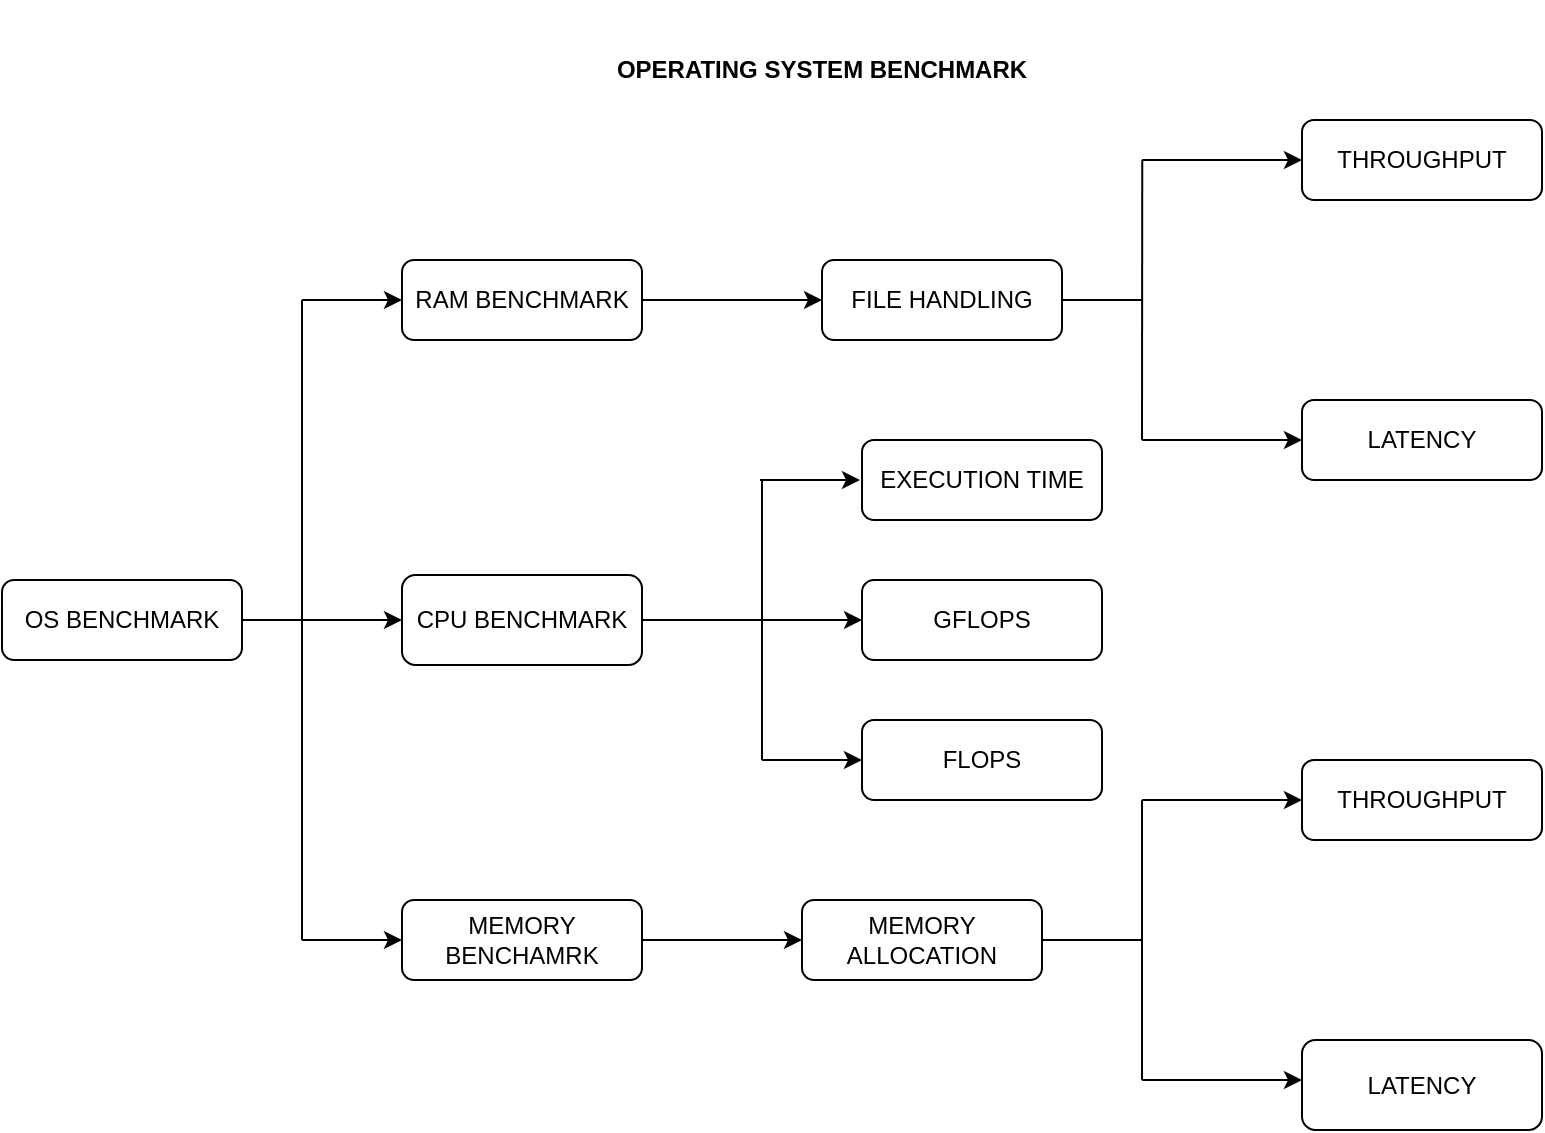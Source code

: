 <mxfile version="13.8.8" type="device"><diagram id="C5RBs43oDa-KdzZeNtuy" name="Page-1"><mxGraphModel dx="1038" dy="617" grid="1" gridSize="10" guides="1" tooltips="1" connect="1" arrows="1" fold="1" page="1" pageScale="1" pageWidth="827" pageHeight="1169" math="0" shadow="0"><root><mxCell id="WIyWlLk6GJQsqaUBKTNV-0"/><mxCell id="WIyWlLk6GJQsqaUBKTNV-1" parent="WIyWlLk6GJQsqaUBKTNV-0"/><mxCell id="WIyWlLk6GJQsqaUBKTNV-3" value="OS BENCHMARK" style="rounded=1;whiteSpace=wrap;html=1;fontSize=12;glass=0;strokeWidth=1;shadow=0;" parent="WIyWlLk6GJQsqaUBKTNV-1" vertex="1"><mxGeometry x="10" y="310" width="120" height="40" as="geometry"/></mxCell><mxCell id="WIyWlLk6GJQsqaUBKTNV-7" value="MEMORY ALLOCATION" style="rounded=1;whiteSpace=wrap;html=1;fontSize=12;glass=0;strokeWidth=1;shadow=0;" parent="WIyWlLk6GJQsqaUBKTNV-1" vertex="1"><mxGeometry x="410" y="470" width="120" height="40" as="geometry"/></mxCell><mxCell id="WIyWlLk6GJQsqaUBKTNV-11" value="MEMORY BENCHAMRK" style="rounded=1;whiteSpace=wrap;html=1;fontSize=12;glass=0;strokeWidth=1;shadow=0;" parent="WIyWlLk6GJQsqaUBKTNV-1" vertex="1"><mxGeometry x="210" y="470" width="120" height="40" as="geometry"/></mxCell><mxCell id="WIyWlLk6GJQsqaUBKTNV-12" value="FILE HANDLING" style="rounded=1;whiteSpace=wrap;html=1;fontSize=12;glass=0;strokeWidth=1;shadow=0;" parent="WIyWlLk6GJQsqaUBKTNV-1" vertex="1"><mxGeometry x="420" y="150" width="120" height="40" as="geometry"/></mxCell><mxCell id="GTeImeBKIracprzjBNbd-0" value="CPU BENCHMARK" style="rounded=1;whiteSpace=wrap;html=1;" vertex="1" parent="WIyWlLk6GJQsqaUBKTNV-1"><mxGeometry x="210" y="307.5" width="120" height="45" as="geometry"/></mxCell><mxCell id="GTeImeBKIracprzjBNbd-1" value="RAM BENCHMARK" style="rounded=1;whiteSpace=wrap;html=1;" vertex="1" parent="WIyWlLk6GJQsqaUBKTNV-1"><mxGeometry x="210" y="150" width="120" height="40" as="geometry"/></mxCell><mxCell id="GTeImeBKIracprzjBNbd-2" value="" style="endArrow=classic;html=1;exitX=1;exitY=0.5;exitDx=0;exitDy=0;entryX=0;entryY=0.5;entryDx=0;entryDy=0;" edge="1" parent="WIyWlLk6GJQsqaUBKTNV-1" source="WIyWlLk6GJQsqaUBKTNV-3" target="GTeImeBKIracprzjBNbd-0"><mxGeometry width="50" height="50" relative="1" as="geometry"><mxPoint x="390" y="300" as="sourcePoint"/><mxPoint x="440" y="250" as="targetPoint"/></mxGeometry></mxCell><mxCell id="GTeImeBKIracprzjBNbd-4" value="" style="endArrow=none;html=1;" edge="1" parent="WIyWlLk6GJQsqaUBKTNV-1"><mxGeometry width="50" height="50" relative="1" as="geometry"><mxPoint x="160" y="330" as="sourcePoint"/><mxPoint x="160" y="170" as="targetPoint"/></mxGeometry></mxCell><mxCell id="GTeImeBKIracprzjBNbd-8" value="" style="endArrow=classic;html=1;entryX=0;entryY=0.5;entryDx=0;entryDy=0;" edge="1" parent="WIyWlLk6GJQsqaUBKTNV-1" target="GTeImeBKIracprzjBNbd-1"><mxGeometry width="50" height="50" relative="1" as="geometry"><mxPoint x="160" y="170" as="sourcePoint"/><mxPoint x="210" y="120" as="targetPoint"/></mxGeometry></mxCell><mxCell id="GTeImeBKIracprzjBNbd-9" value="" style="endArrow=none;html=1;" edge="1" parent="WIyWlLk6GJQsqaUBKTNV-1"><mxGeometry width="50" height="50" relative="1" as="geometry"><mxPoint x="160" y="490" as="sourcePoint"/><mxPoint x="160" y="330" as="targetPoint"/></mxGeometry></mxCell><mxCell id="GTeImeBKIracprzjBNbd-10" value="" style="endArrow=classic;html=1;entryX=0;entryY=0.5;entryDx=0;entryDy=0;" edge="1" parent="WIyWlLk6GJQsqaUBKTNV-1" target="WIyWlLk6GJQsqaUBKTNV-11"><mxGeometry width="50" height="50" relative="1" as="geometry"><mxPoint x="160" y="490" as="sourcePoint"/><mxPoint x="210" y="440" as="targetPoint"/></mxGeometry></mxCell><mxCell id="GTeImeBKIracprzjBNbd-12" value="" style="endArrow=classic;html=1;entryX=0;entryY=0.5;entryDx=0;entryDy=0;" edge="1" parent="WIyWlLk6GJQsqaUBKTNV-1" target="WIyWlLk6GJQsqaUBKTNV-12"><mxGeometry width="50" height="50" relative="1" as="geometry"><mxPoint x="330" y="170" as="sourcePoint"/><mxPoint x="380" y="120" as="targetPoint"/></mxGeometry></mxCell><mxCell id="GTeImeBKIracprzjBNbd-14" value="" style="endArrow=none;html=1;" edge="1" parent="WIyWlLk6GJQsqaUBKTNV-1"><mxGeometry width="50" height="50" relative="1" as="geometry"><mxPoint x="540" y="170" as="sourcePoint"/><mxPoint x="580" y="170" as="targetPoint"/></mxGeometry></mxCell><mxCell id="GTeImeBKIracprzjBNbd-15" value="" style="endArrow=none;html=1;" edge="1" parent="WIyWlLk6GJQsqaUBKTNV-1"><mxGeometry width="50" height="50" relative="1" as="geometry"><mxPoint x="580" y="240" as="sourcePoint"/><mxPoint x="580.125" y="100" as="targetPoint"/></mxGeometry></mxCell><mxCell id="GTeImeBKIracprzjBNbd-17" value="THROUGHPUT" style="rounded=1;whiteSpace=wrap;html=1;" vertex="1" parent="WIyWlLk6GJQsqaUBKTNV-1"><mxGeometry x="660" y="80" width="120" height="40" as="geometry"/></mxCell><mxCell id="GTeImeBKIracprzjBNbd-18" value="" style="endArrow=classic;html=1;entryX=0;entryY=0.5;entryDx=0;entryDy=0;" edge="1" parent="WIyWlLk6GJQsqaUBKTNV-1" target="GTeImeBKIracprzjBNbd-17"><mxGeometry width="50" height="50" relative="1" as="geometry"><mxPoint x="580" y="100" as="sourcePoint"/><mxPoint x="630" y="50" as="targetPoint"/></mxGeometry></mxCell><mxCell id="GTeImeBKIracprzjBNbd-19" value="LATENCY" style="rounded=1;whiteSpace=wrap;html=1;" vertex="1" parent="WIyWlLk6GJQsqaUBKTNV-1"><mxGeometry x="660" y="220" width="120" height="40" as="geometry"/></mxCell><mxCell id="GTeImeBKIracprzjBNbd-20" value="" style="endArrow=classic;html=1;entryX=0;entryY=0.5;entryDx=0;entryDy=0;" edge="1" parent="WIyWlLk6GJQsqaUBKTNV-1" target="GTeImeBKIracprzjBNbd-19"><mxGeometry width="50" height="50" relative="1" as="geometry"><mxPoint x="580" y="240" as="sourcePoint"/><mxPoint x="630" y="190" as="targetPoint"/></mxGeometry></mxCell><mxCell id="GTeImeBKIracprzjBNbd-21" value="" style="endArrow=classic;html=1;entryX=0;entryY=0.5;entryDx=0;entryDy=0;" edge="1" parent="WIyWlLk6GJQsqaUBKTNV-1" target="WIyWlLk6GJQsqaUBKTNV-7"><mxGeometry width="50" height="50" relative="1" as="geometry"><mxPoint x="330" y="490" as="sourcePoint"/><mxPoint x="380" y="440" as="targetPoint"/></mxGeometry></mxCell><mxCell id="GTeImeBKIracprzjBNbd-22" value="" style="endArrow=none;html=1;" edge="1" parent="WIyWlLk6GJQsqaUBKTNV-1"><mxGeometry width="50" height="50" relative="1" as="geometry"><mxPoint x="530" y="490" as="sourcePoint"/><mxPoint x="580" y="490" as="targetPoint"/></mxGeometry></mxCell><mxCell id="GTeImeBKIracprzjBNbd-23" value="" style="endArrow=none;html=1;" edge="1" parent="WIyWlLk6GJQsqaUBKTNV-1"><mxGeometry width="50" height="50" relative="1" as="geometry"><mxPoint x="580" y="420" as="sourcePoint"/><mxPoint x="580" y="560" as="targetPoint"/></mxGeometry></mxCell><mxCell id="GTeImeBKIracprzjBNbd-24" value="" style="endArrow=classic;html=1;" edge="1" parent="WIyWlLk6GJQsqaUBKTNV-1"><mxGeometry width="50" height="50" relative="1" as="geometry"><mxPoint x="580" y="420" as="sourcePoint"/><mxPoint x="660" y="420" as="targetPoint"/></mxGeometry></mxCell><mxCell id="GTeImeBKIracprzjBNbd-25" value="THROUGHPUT" style="rounded=1;whiteSpace=wrap;html=1;" vertex="1" parent="WIyWlLk6GJQsqaUBKTNV-1"><mxGeometry x="660" y="400" width="120" height="40" as="geometry"/></mxCell><mxCell id="GTeImeBKIracprzjBNbd-26" value="" style="endArrow=classic;html=1;" edge="1" parent="WIyWlLk6GJQsqaUBKTNV-1"><mxGeometry width="50" height="50" relative="1" as="geometry"><mxPoint x="580" y="560" as="sourcePoint"/><mxPoint x="660" y="560" as="targetPoint"/></mxGeometry></mxCell><mxCell id="GTeImeBKIracprzjBNbd-27" value="LATENCY" style="rounded=1;whiteSpace=wrap;html=1;" vertex="1" parent="WIyWlLk6GJQsqaUBKTNV-1"><mxGeometry x="660" y="540" width="120" height="45" as="geometry"/></mxCell><mxCell id="GTeImeBKIracprzjBNbd-28" value="" style="endArrow=none;html=1;" edge="1" parent="WIyWlLk6GJQsqaUBKTNV-1"><mxGeometry width="50" height="50" relative="1" as="geometry"><mxPoint x="330" y="330" as="sourcePoint"/><mxPoint x="390" y="330" as="targetPoint"/></mxGeometry></mxCell><mxCell id="GTeImeBKIracprzjBNbd-30" value="" style="endArrow=none;html=1;" edge="1" parent="WIyWlLk6GJQsqaUBKTNV-1"><mxGeometry width="50" height="50" relative="1" as="geometry"><mxPoint x="390" y="400" as="sourcePoint"/><mxPoint x="390" y="260" as="targetPoint"/></mxGeometry></mxCell><mxCell id="GTeImeBKIracprzjBNbd-31" value="" style="endArrow=classic;html=1;" edge="1" parent="WIyWlLk6GJQsqaUBKTNV-1"><mxGeometry width="50" height="50" relative="1" as="geometry"><mxPoint x="389" y="260" as="sourcePoint"/><mxPoint x="439" y="260" as="targetPoint"/></mxGeometry></mxCell><mxCell id="GTeImeBKIracprzjBNbd-32" value="" style="endArrow=classic;html=1;" edge="1" parent="WIyWlLk6GJQsqaUBKTNV-1"><mxGeometry width="50" height="50" relative="1" as="geometry"><mxPoint x="390" y="330" as="sourcePoint"/><mxPoint x="440" y="330" as="targetPoint"/></mxGeometry></mxCell><mxCell id="GTeImeBKIracprzjBNbd-33" value="" style="endArrow=classic;html=1;" edge="1" parent="WIyWlLk6GJQsqaUBKTNV-1"><mxGeometry width="50" height="50" relative="1" as="geometry"><mxPoint x="390" y="400" as="sourcePoint"/><mxPoint x="440" y="400" as="targetPoint"/></mxGeometry></mxCell><mxCell id="GTeImeBKIracprzjBNbd-34" value="EXECUTION TIME" style="rounded=1;whiteSpace=wrap;html=1;" vertex="1" parent="WIyWlLk6GJQsqaUBKTNV-1"><mxGeometry x="440" y="240" width="120" height="40" as="geometry"/></mxCell><mxCell id="GTeImeBKIracprzjBNbd-36" value="GFLOPS" style="rounded=1;whiteSpace=wrap;html=1;" vertex="1" parent="WIyWlLk6GJQsqaUBKTNV-1"><mxGeometry x="440" y="310" width="120" height="40" as="geometry"/></mxCell><mxCell id="GTeImeBKIracprzjBNbd-37" value="FLOPS" style="rounded=1;whiteSpace=wrap;html=1;" vertex="1" parent="WIyWlLk6GJQsqaUBKTNV-1"><mxGeometry x="440" y="380" width="120" height="40" as="geometry"/></mxCell><mxCell id="GTeImeBKIracprzjBNbd-38" value="OPERATING SYSTEM BENCHMARK" style="text;html=1;strokeColor=none;fillColor=none;align=center;verticalAlign=middle;whiteSpace=wrap;rounded=0;fontStyle=1" vertex="1" parent="WIyWlLk6GJQsqaUBKTNV-1"><mxGeometry x="260" y="20" width="320" height="70" as="geometry"/></mxCell></root></mxGraphModel></diagram></mxfile>